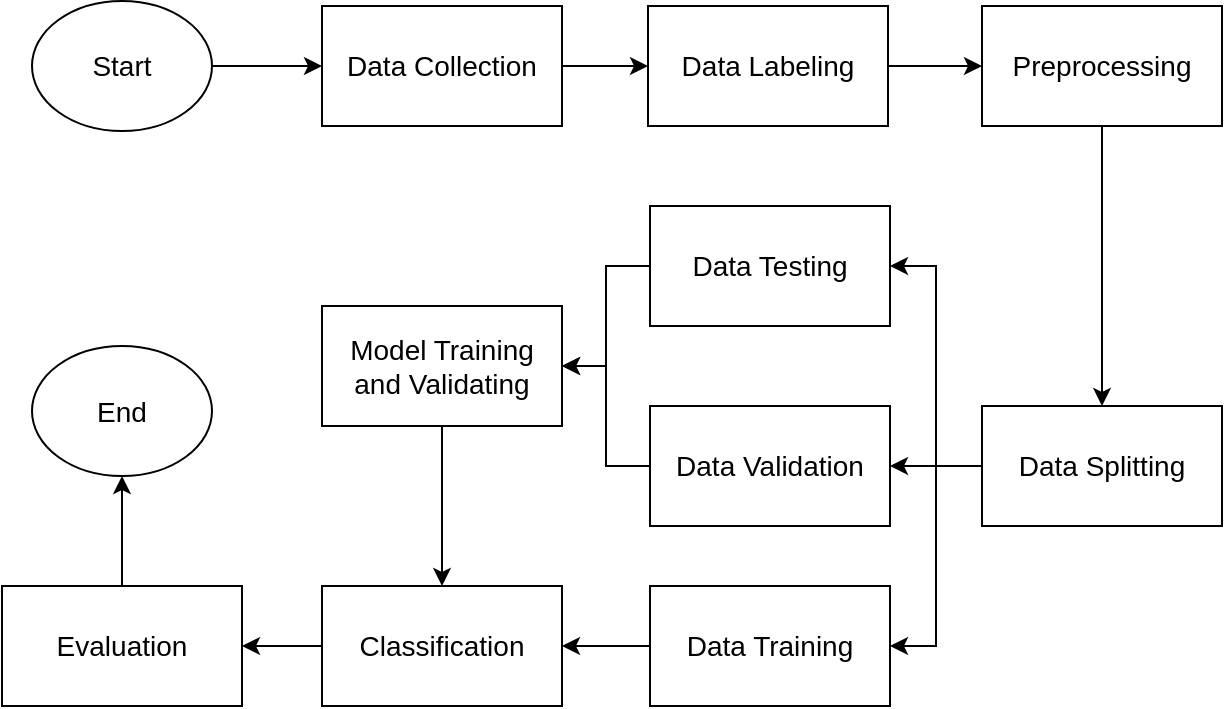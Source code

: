 <mxfile version="26.2.14">
  <diagram name="Halaman-1" id="EO8M5acR98Tv6OP4zz49">
    <mxGraphModel dx="1379" dy="784" grid="1" gridSize="10" guides="1" tooltips="1" connect="1" arrows="1" fold="1" page="1" pageScale="1" pageWidth="827" pageHeight="1169" math="0" shadow="0">
      <root>
        <mxCell id="0" />
        <mxCell id="1" parent="0" />
        <mxCell id="wb8jJMgzwJ6dVFCxpj_n-7" style="edgeStyle=orthogonalEdgeStyle;rounded=0;orthogonalLoop=1;jettySize=auto;html=1;entryX=0;entryY=0.5;entryDx=0;entryDy=0;fontSize=14;" edge="1" parent="1" source="5ZPLBMI4b5httvobRTlc-1" target="95U1aUTwDA3ZDBjEYCyH-7">
          <mxGeometry relative="1" as="geometry" />
        </mxCell>
        <mxCell id="5ZPLBMI4b5httvobRTlc-1" value="Start" style="ellipse;whiteSpace=wrap;html=1;fontSize=14;" parent="1" vertex="1">
          <mxGeometry x="105" y="37.5" width="90" height="65" as="geometry" />
        </mxCell>
        <mxCell id="wb8jJMgzwJ6dVFCxpj_n-24" style="edgeStyle=orthogonalEdgeStyle;rounded=0;orthogonalLoop=1;jettySize=auto;html=1;entryX=1;entryY=0.5;entryDx=0;entryDy=0;fontSize=14;" edge="1" parent="1" source="5ZPLBMI4b5httvobRTlc-18" target="wb8jJMgzwJ6dVFCxpj_n-10">
          <mxGeometry relative="1" as="geometry" />
        </mxCell>
        <mxCell id="5ZPLBMI4b5httvobRTlc-18" value="Classification" style="rounded=0;whiteSpace=wrap;html=1;fontSize=14;" parent="1" vertex="1">
          <mxGeometry x="250" y="330" width="120" height="60" as="geometry" />
        </mxCell>
        <mxCell id="wb8jJMgzwJ6dVFCxpj_n-22" style="edgeStyle=orthogonalEdgeStyle;rounded=0;orthogonalLoop=1;jettySize=auto;html=1;entryX=0.5;entryY=0;entryDx=0;entryDy=0;fontSize=14;" edge="1" parent="1" source="5ZPLBMI4b5httvobRTlc-21" target="5ZPLBMI4b5httvobRTlc-18">
          <mxGeometry relative="1" as="geometry" />
        </mxCell>
        <mxCell id="5ZPLBMI4b5httvobRTlc-21" value="Model Training and Validating" style="rounded=0;whiteSpace=wrap;html=1;fontSize=14;" parent="1" vertex="1">
          <mxGeometry x="250" y="190" width="120" height="60" as="geometry" />
        </mxCell>
        <mxCell id="5ZPLBMI4b5httvobRTlc-25" value="End" style="ellipse;whiteSpace=wrap;html=1;fontSize=14;" parent="1" vertex="1">
          <mxGeometry x="105" y="210" width="90" height="65" as="geometry" />
        </mxCell>
        <mxCell id="wb8jJMgzwJ6dVFCxpj_n-8" style="edgeStyle=orthogonalEdgeStyle;rounded=0;orthogonalLoop=1;jettySize=auto;html=1;entryX=0;entryY=0.5;entryDx=0;entryDy=0;fontSize=14;" edge="1" parent="1" source="95U1aUTwDA3ZDBjEYCyH-7" target="95U1aUTwDA3ZDBjEYCyH-11">
          <mxGeometry relative="1" as="geometry" />
        </mxCell>
        <mxCell id="95U1aUTwDA3ZDBjEYCyH-7" value="Data Collection" style="rounded=0;whiteSpace=wrap;html=1;fontSize=14;" parent="1" vertex="1">
          <mxGeometry x="250" y="40" width="120" height="60" as="geometry" />
        </mxCell>
        <mxCell id="wb8jJMgzwJ6dVFCxpj_n-9" style="edgeStyle=orthogonalEdgeStyle;rounded=0;orthogonalLoop=1;jettySize=auto;html=1;entryX=0;entryY=0.5;entryDx=0;entryDy=0;fontSize=14;" edge="1" parent="1" source="95U1aUTwDA3ZDBjEYCyH-11" target="wb8jJMgzwJ6dVFCxpj_n-6">
          <mxGeometry relative="1" as="geometry" />
        </mxCell>
        <mxCell id="95U1aUTwDA3ZDBjEYCyH-11" value="Data Labeling" style="rounded=0;whiteSpace=wrap;html=1;fontSize=14;" parent="1" vertex="1">
          <mxGeometry x="413" y="40" width="120" height="60" as="geometry" />
        </mxCell>
        <mxCell id="wb8jJMgzwJ6dVFCxpj_n-16" style="edgeStyle=orthogonalEdgeStyle;rounded=0;orthogonalLoop=1;jettySize=auto;html=1;entryX=1;entryY=0.5;entryDx=0;entryDy=0;fontSize=14;" edge="1" parent="1" source="wb8jJMgzwJ6dVFCxpj_n-4" target="wb8jJMgzwJ6dVFCxpj_n-12">
          <mxGeometry relative="1" as="geometry" />
        </mxCell>
        <mxCell id="wb8jJMgzwJ6dVFCxpj_n-17" style="edgeStyle=orthogonalEdgeStyle;rounded=0;orthogonalLoop=1;jettySize=auto;html=1;entryX=1;entryY=0.5;entryDx=0;entryDy=0;fontSize=14;" edge="1" parent="1" source="wb8jJMgzwJ6dVFCxpj_n-4" target="wb8jJMgzwJ6dVFCxpj_n-11">
          <mxGeometry relative="1" as="geometry" />
        </mxCell>
        <mxCell id="wb8jJMgzwJ6dVFCxpj_n-18" style="edgeStyle=orthogonalEdgeStyle;rounded=0;orthogonalLoop=1;jettySize=auto;html=1;entryX=1;entryY=0.5;entryDx=0;entryDy=0;fontSize=14;" edge="1" parent="1" source="wb8jJMgzwJ6dVFCxpj_n-4" target="wb8jJMgzwJ6dVFCxpj_n-14">
          <mxGeometry relative="1" as="geometry" />
        </mxCell>
        <mxCell id="wb8jJMgzwJ6dVFCxpj_n-4" value="Data Splitting" style="rounded=0;whiteSpace=wrap;html=1;fontSize=14;" vertex="1" parent="1">
          <mxGeometry x="580" y="240" width="120" height="60" as="geometry" />
        </mxCell>
        <mxCell id="wb8jJMgzwJ6dVFCxpj_n-15" style="edgeStyle=orthogonalEdgeStyle;rounded=0;orthogonalLoop=1;jettySize=auto;html=1;entryX=0.5;entryY=0;entryDx=0;entryDy=0;fontSize=14;" edge="1" parent="1" source="wb8jJMgzwJ6dVFCxpj_n-6" target="wb8jJMgzwJ6dVFCxpj_n-4">
          <mxGeometry relative="1" as="geometry" />
        </mxCell>
        <mxCell id="wb8jJMgzwJ6dVFCxpj_n-6" value="Preprocessing" style="rounded=0;whiteSpace=wrap;html=1;fontSize=14;" vertex="1" parent="1">
          <mxGeometry x="580" y="40" width="120" height="60" as="geometry" />
        </mxCell>
        <mxCell id="wb8jJMgzwJ6dVFCxpj_n-28" style="edgeStyle=orthogonalEdgeStyle;rounded=0;orthogonalLoop=1;jettySize=auto;html=1;entryX=0.5;entryY=1;entryDx=0;entryDy=0;" edge="1" parent="1" source="wb8jJMgzwJ6dVFCxpj_n-10" target="5ZPLBMI4b5httvobRTlc-25">
          <mxGeometry relative="1" as="geometry" />
        </mxCell>
        <mxCell id="wb8jJMgzwJ6dVFCxpj_n-10" value="Evaluation" style="rounded=0;whiteSpace=wrap;html=1;fontSize=14;" vertex="1" parent="1">
          <mxGeometry x="90" y="330" width="120" height="60" as="geometry" />
        </mxCell>
        <mxCell id="wb8jJMgzwJ6dVFCxpj_n-20" style="edgeStyle=orthogonalEdgeStyle;rounded=0;orthogonalLoop=1;jettySize=auto;html=1;entryX=1;entryY=0.5;entryDx=0;entryDy=0;fontSize=14;" edge="1" parent="1" source="wb8jJMgzwJ6dVFCxpj_n-11" target="5ZPLBMI4b5httvobRTlc-21">
          <mxGeometry relative="1" as="geometry" />
        </mxCell>
        <mxCell id="wb8jJMgzwJ6dVFCxpj_n-11" value="Data Validation" style="rounded=0;whiteSpace=wrap;html=1;fontSize=14;" vertex="1" parent="1">
          <mxGeometry x="414" y="240" width="120" height="60" as="geometry" />
        </mxCell>
        <mxCell id="wb8jJMgzwJ6dVFCxpj_n-21" style="edgeStyle=orthogonalEdgeStyle;rounded=0;orthogonalLoop=1;jettySize=auto;html=1;entryX=1;entryY=0.5;entryDx=0;entryDy=0;fontSize=14;" edge="1" parent="1" source="wb8jJMgzwJ6dVFCxpj_n-12" target="5ZPLBMI4b5httvobRTlc-21">
          <mxGeometry relative="1" as="geometry" />
        </mxCell>
        <mxCell id="wb8jJMgzwJ6dVFCxpj_n-12" value="Data Testing" style="rounded=0;whiteSpace=wrap;html=1;fontSize=14;" vertex="1" parent="1">
          <mxGeometry x="414" y="140" width="120" height="60" as="geometry" />
        </mxCell>
        <mxCell id="wb8jJMgzwJ6dVFCxpj_n-23" style="edgeStyle=orthogonalEdgeStyle;rounded=0;orthogonalLoop=1;jettySize=auto;html=1;entryX=1;entryY=0.5;entryDx=0;entryDy=0;fontSize=14;" edge="1" parent="1" source="wb8jJMgzwJ6dVFCxpj_n-14" target="5ZPLBMI4b5httvobRTlc-18">
          <mxGeometry relative="1" as="geometry" />
        </mxCell>
        <mxCell id="wb8jJMgzwJ6dVFCxpj_n-14" value="Data Training" style="rounded=0;whiteSpace=wrap;html=1;fontSize=14;" vertex="1" parent="1">
          <mxGeometry x="414" y="330" width="120" height="60" as="geometry" />
        </mxCell>
      </root>
    </mxGraphModel>
  </diagram>
</mxfile>
